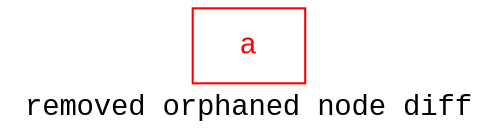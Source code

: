 digraph D {
    tooltip="removed orphaned node diff";
    label="removed orphaned node diff";
    bgcolor="#ffffff";
    fontcolor="#000000";
    fontname="Courier New";
    
    node1 [color="#ff0000",fontcolor="#ff0000",fontname="Courier New",shape="rectangle",tooltip="a",label="a"]
    
}
